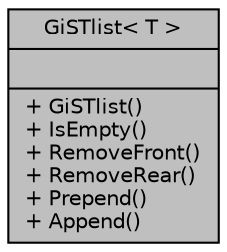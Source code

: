 digraph "GiSTlist&lt; T &gt;"
{
 // INTERACTIVE_SVG=YES
 // LATEX_PDF_SIZE
  edge [fontname="Helvetica",fontsize="10",labelfontname="Helvetica",labelfontsize="10"];
  node [fontname="Helvetica",fontsize="10",shape=record];
  Node1 [label="{GiSTlist\< T \>\n||+ GiSTlist()\l+ IsEmpty()\l+ RemoveFront()\l+ RemoveRear()\l+ Prepend()\l+ Append()\l}",height=0.2,width=0.4,color="black", fillcolor="grey75", style="filled", fontcolor="black",tooltip=" "];
}
